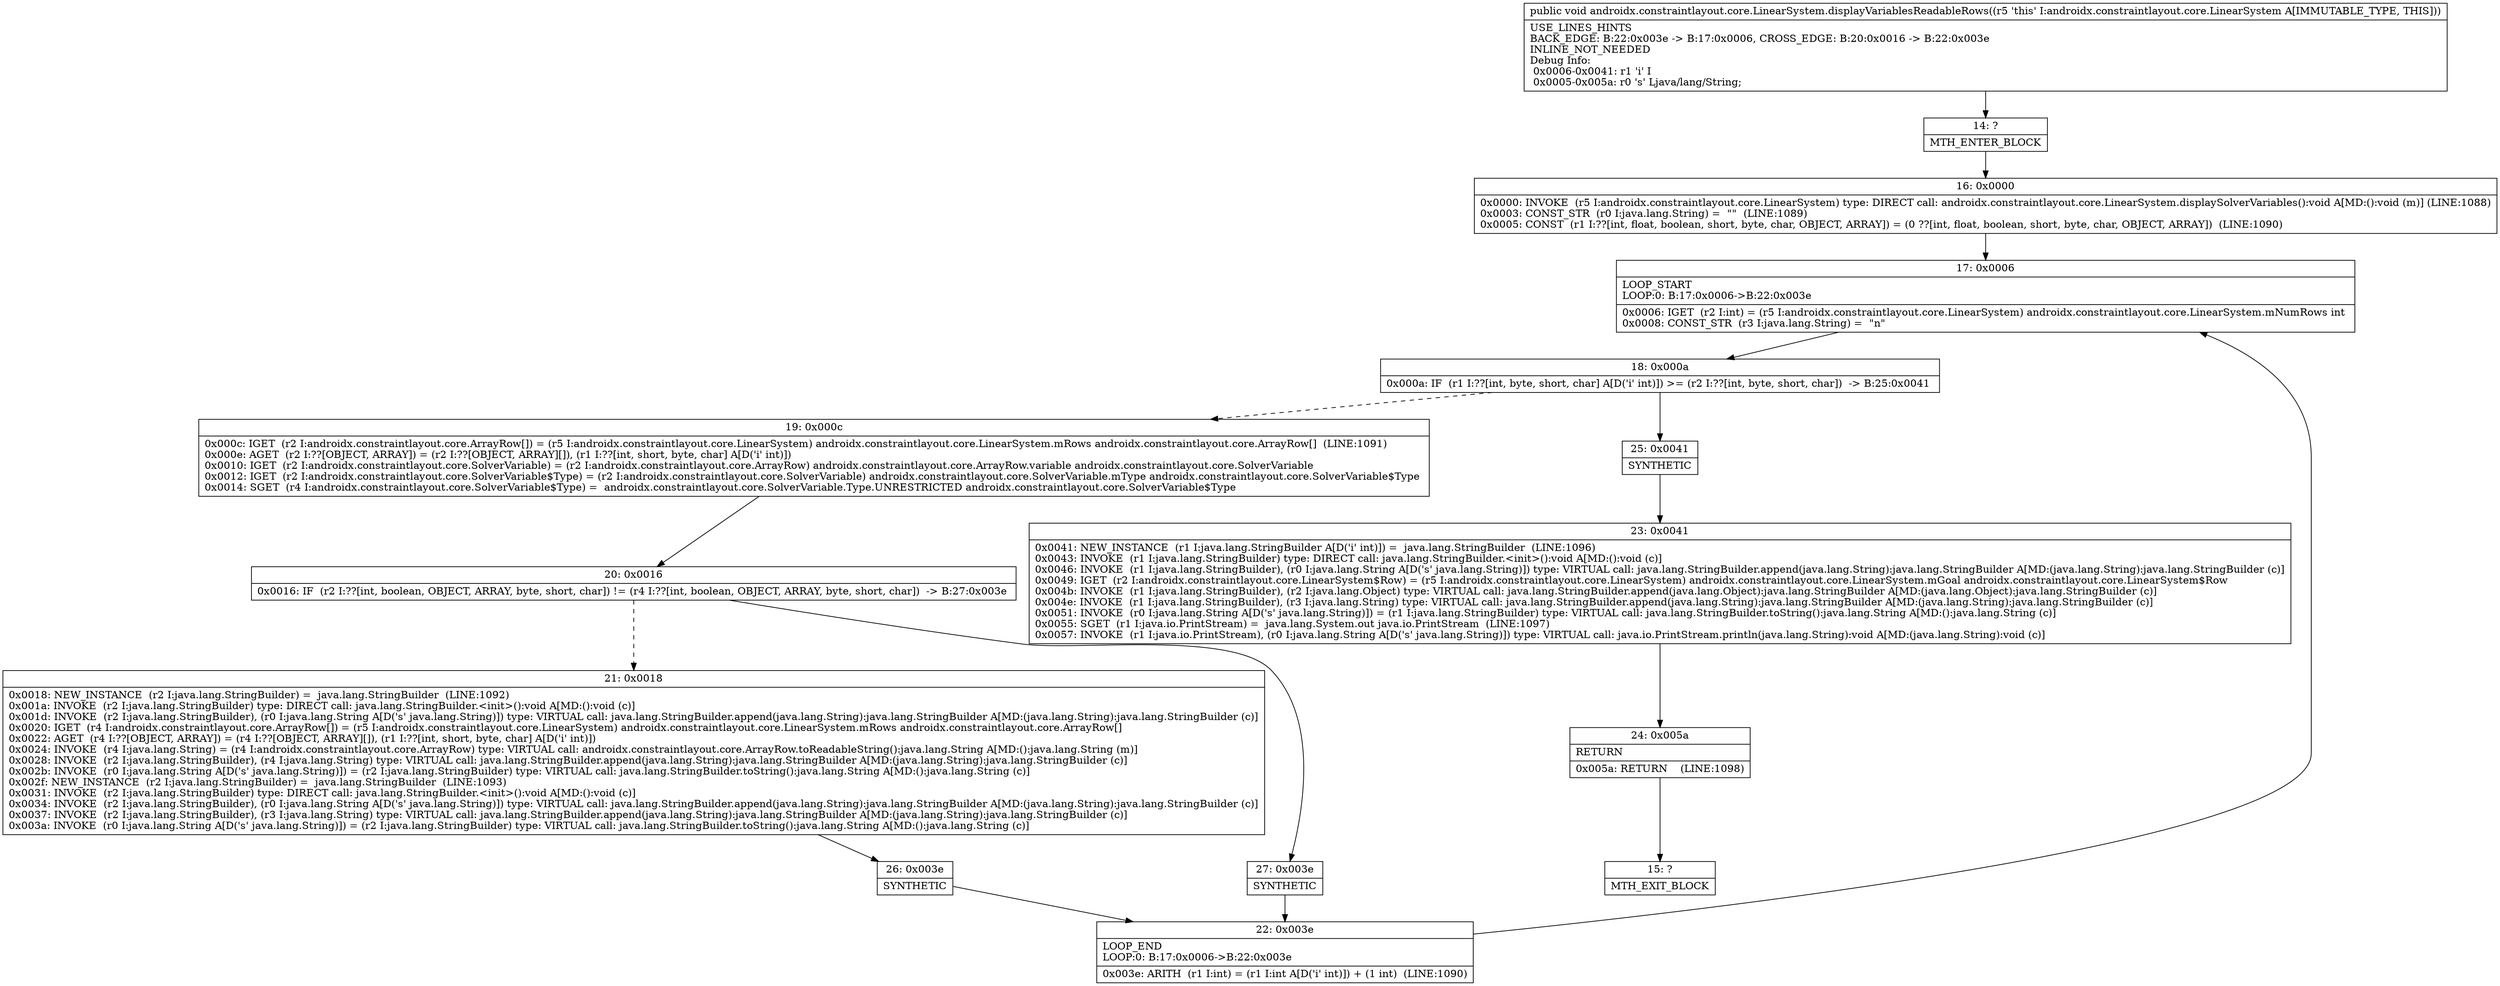 digraph "CFG forandroidx.constraintlayout.core.LinearSystem.displayVariablesReadableRows()V" {
Node_14 [shape=record,label="{14\:\ ?|MTH_ENTER_BLOCK\l}"];
Node_16 [shape=record,label="{16\:\ 0x0000|0x0000: INVOKE  (r5 I:androidx.constraintlayout.core.LinearSystem) type: DIRECT call: androidx.constraintlayout.core.LinearSystem.displaySolverVariables():void A[MD:():void (m)] (LINE:1088)\l0x0003: CONST_STR  (r0 I:java.lang.String) =  \"\"  (LINE:1089)\l0x0005: CONST  (r1 I:??[int, float, boolean, short, byte, char, OBJECT, ARRAY]) = (0 ??[int, float, boolean, short, byte, char, OBJECT, ARRAY])  (LINE:1090)\l}"];
Node_17 [shape=record,label="{17\:\ 0x0006|LOOP_START\lLOOP:0: B:17:0x0006\-\>B:22:0x003e\l|0x0006: IGET  (r2 I:int) = (r5 I:androidx.constraintlayout.core.LinearSystem) androidx.constraintlayout.core.LinearSystem.mNumRows int \l0x0008: CONST_STR  (r3 I:java.lang.String) =  \"n\" \l}"];
Node_18 [shape=record,label="{18\:\ 0x000a|0x000a: IF  (r1 I:??[int, byte, short, char] A[D('i' int)]) \>= (r2 I:??[int, byte, short, char])  \-\> B:25:0x0041 \l}"];
Node_19 [shape=record,label="{19\:\ 0x000c|0x000c: IGET  (r2 I:androidx.constraintlayout.core.ArrayRow[]) = (r5 I:androidx.constraintlayout.core.LinearSystem) androidx.constraintlayout.core.LinearSystem.mRows androidx.constraintlayout.core.ArrayRow[]  (LINE:1091)\l0x000e: AGET  (r2 I:??[OBJECT, ARRAY]) = (r2 I:??[OBJECT, ARRAY][]), (r1 I:??[int, short, byte, char] A[D('i' int)]) \l0x0010: IGET  (r2 I:androidx.constraintlayout.core.SolverVariable) = (r2 I:androidx.constraintlayout.core.ArrayRow) androidx.constraintlayout.core.ArrayRow.variable androidx.constraintlayout.core.SolverVariable \l0x0012: IGET  (r2 I:androidx.constraintlayout.core.SolverVariable$Type) = (r2 I:androidx.constraintlayout.core.SolverVariable) androidx.constraintlayout.core.SolverVariable.mType androidx.constraintlayout.core.SolverVariable$Type \l0x0014: SGET  (r4 I:androidx.constraintlayout.core.SolverVariable$Type) =  androidx.constraintlayout.core.SolverVariable.Type.UNRESTRICTED androidx.constraintlayout.core.SolverVariable$Type \l}"];
Node_20 [shape=record,label="{20\:\ 0x0016|0x0016: IF  (r2 I:??[int, boolean, OBJECT, ARRAY, byte, short, char]) != (r4 I:??[int, boolean, OBJECT, ARRAY, byte, short, char])  \-\> B:27:0x003e \l}"];
Node_21 [shape=record,label="{21\:\ 0x0018|0x0018: NEW_INSTANCE  (r2 I:java.lang.StringBuilder) =  java.lang.StringBuilder  (LINE:1092)\l0x001a: INVOKE  (r2 I:java.lang.StringBuilder) type: DIRECT call: java.lang.StringBuilder.\<init\>():void A[MD:():void (c)]\l0x001d: INVOKE  (r2 I:java.lang.StringBuilder), (r0 I:java.lang.String A[D('s' java.lang.String)]) type: VIRTUAL call: java.lang.StringBuilder.append(java.lang.String):java.lang.StringBuilder A[MD:(java.lang.String):java.lang.StringBuilder (c)]\l0x0020: IGET  (r4 I:androidx.constraintlayout.core.ArrayRow[]) = (r5 I:androidx.constraintlayout.core.LinearSystem) androidx.constraintlayout.core.LinearSystem.mRows androidx.constraintlayout.core.ArrayRow[] \l0x0022: AGET  (r4 I:??[OBJECT, ARRAY]) = (r4 I:??[OBJECT, ARRAY][]), (r1 I:??[int, short, byte, char] A[D('i' int)]) \l0x0024: INVOKE  (r4 I:java.lang.String) = (r4 I:androidx.constraintlayout.core.ArrayRow) type: VIRTUAL call: androidx.constraintlayout.core.ArrayRow.toReadableString():java.lang.String A[MD:():java.lang.String (m)]\l0x0028: INVOKE  (r2 I:java.lang.StringBuilder), (r4 I:java.lang.String) type: VIRTUAL call: java.lang.StringBuilder.append(java.lang.String):java.lang.StringBuilder A[MD:(java.lang.String):java.lang.StringBuilder (c)]\l0x002b: INVOKE  (r0 I:java.lang.String A[D('s' java.lang.String)]) = (r2 I:java.lang.StringBuilder) type: VIRTUAL call: java.lang.StringBuilder.toString():java.lang.String A[MD:():java.lang.String (c)]\l0x002f: NEW_INSTANCE  (r2 I:java.lang.StringBuilder) =  java.lang.StringBuilder  (LINE:1093)\l0x0031: INVOKE  (r2 I:java.lang.StringBuilder) type: DIRECT call: java.lang.StringBuilder.\<init\>():void A[MD:():void (c)]\l0x0034: INVOKE  (r2 I:java.lang.StringBuilder), (r0 I:java.lang.String A[D('s' java.lang.String)]) type: VIRTUAL call: java.lang.StringBuilder.append(java.lang.String):java.lang.StringBuilder A[MD:(java.lang.String):java.lang.StringBuilder (c)]\l0x0037: INVOKE  (r2 I:java.lang.StringBuilder), (r3 I:java.lang.String) type: VIRTUAL call: java.lang.StringBuilder.append(java.lang.String):java.lang.StringBuilder A[MD:(java.lang.String):java.lang.StringBuilder (c)]\l0x003a: INVOKE  (r0 I:java.lang.String A[D('s' java.lang.String)]) = (r2 I:java.lang.StringBuilder) type: VIRTUAL call: java.lang.StringBuilder.toString():java.lang.String A[MD:():java.lang.String (c)]\l}"];
Node_26 [shape=record,label="{26\:\ 0x003e|SYNTHETIC\l}"];
Node_22 [shape=record,label="{22\:\ 0x003e|LOOP_END\lLOOP:0: B:17:0x0006\-\>B:22:0x003e\l|0x003e: ARITH  (r1 I:int) = (r1 I:int A[D('i' int)]) + (1 int)  (LINE:1090)\l}"];
Node_27 [shape=record,label="{27\:\ 0x003e|SYNTHETIC\l}"];
Node_25 [shape=record,label="{25\:\ 0x0041|SYNTHETIC\l}"];
Node_23 [shape=record,label="{23\:\ 0x0041|0x0041: NEW_INSTANCE  (r1 I:java.lang.StringBuilder A[D('i' int)]) =  java.lang.StringBuilder  (LINE:1096)\l0x0043: INVOKE  (r1 I:java.lang.StringBuilder) type: DIRECT call: java.lang.StringBuilder.\<init\>():void A[MD:():void (c)]\l0x0046: INVOKE  (r1 I:java.lang.StringBuilder), (r0 I:java.lang.String A[D('s' java.lang.String)]) type: VIRTUAL call: java.lang.StringBuilder.append(java.lang.String):java.lang.StringBuilder A[MD:(java.lang.String):java.lang.StringBuilder (c)]\l0x0049: IGET  (r2 I:androidx.constraintlayout.core.LinearSystem$Row) = (r5 I:androidx.constraintlayout.core.LinearSystem) androidx.constraintlayout.core.LinearSystem.mGoal androidx.constraintlayout.core.LinearSystem$Row \l0x004b: INVOKE  (r1 I:java.lang.StringBuilder), (r2 I:java.lang.Object) type: VIRTUAL call: java.lang.StringBuilder.append(java.lang.Object):java.lang.StringBuilder A[MD:(java.lang.Object):java.lang.StringBuilder (c)]\l0x004e: INVOKE  (r1 I:java.lang.StringBuilder), (r3 I:java.lang.String) type: VIRTUAL call: java.lang.StringBuilder.append(java.lang.String):java.lang.StringBuilder A[MD:(java.lang.String):java.lang.StringBuilder (c)]\l0x0051: INVOKE  (r0 I:java.lang.String A[D('s' java.lang.String)]) = (r1 I:java.lang.StringBuilder) type: VIRTUAL call: java.lang.StringBuilder.toString():java.lang.String A[MD:():java.lang.String (c)]\l0x0055: SGET  (r1 I:java.io.PrintStream) =  java.lang.System.out java.io.PrintStream  (LINE:1097)\l0x0057: INVOKE  (r1 I:java.io.PrintStream), (r0 I:java.lang.String A[D('s' java.lang.String)]) type: VIRTUAL call: java.io.PrintStream.println(java.lang.String):void A[MD:(java.lang.String):void (c)]\l}"];
Node_24 [shape=record,label="{24\:\ 0x005a|RETURN\l|0x005a: RETURN    (LINE:1098)\l}"];
Node_15 [shape=record,label="{15\:\ ?|MTH_EXIT_BLOCK\l}"];
MethodNode[shape=record,label="{public void androidx.constraintlayout.core.LinearSystem.displayVariablesReadableRows((r5 'this' I:androidx.constraintlayout.core.LinearSystem A[IMMUTABLE_TYPE, THIS]))  | USE_LINES_HINTS\lBACK_EDGE: B:22:0x003e \-\> B:17:0x0006, CROSS_EDGE: B:20:0x0016 \-\> B:22:0x003e\lINLINE_NOT_NEEDED\lDebug Info:\l  0x0006\-0x0041: r1 'i' I\l  0x0005\-0x005a: r0 's' Ljava\/lang\/String;\l}"];
MethodNode -> Node_14;Node_14 -> Node_16;
Node_16 -> Node_17;
Node_17 -> Node_18;
Node_18 -> Node_19[style=dashed];
Node_18 -> Node_25;
Node_19 -> Node_20;
Node_20 -> Node_21[style=dashed];
Node_20 -> Node_27;
Node_21 -> Node_26;
Node_26 -> Node_22;
Node_22 -> Node_17;
Node_27 -> Node_22;
Node_25 -> Node_23;
Node_23 -> Node_24;
Node_24 -> Node_15;
}

